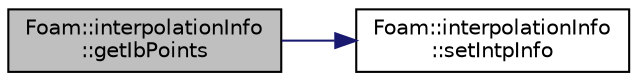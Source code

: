 digraph "Foam::interpolationInfo::getIbPoints"
{
 // LATEX_PDF_SIZE
  edge [fontname="Helvetica",fontsize="10",labelfontname="Helvetica",labelfontsize="10"];
  node [fontname="Helvetica",fontsize="10",shape=record];
  rankdir="LR";
  Node1 [label="Foam::interpolationInfo\l::getIbPoints",height=0.2,width=0.4,color="black", fillcolor="grey75", style="filled", fontcolor="black",tooltip=" "];
  Node1 -> Node2 [color="midnightblue",fontsize="10",style="solid",fontname="Helvetica"];
  Node2 [label="Foam::interpolationInfo\l::setIntpInfo",height=0.2,width=0.4,color="black", fillcolor="white", style="filled",URL="$classFoam_1_1interpolationInfo.html#a91e4642ab9e1d7cecde6db33f5cad9dd",tooltip=" "];
}
